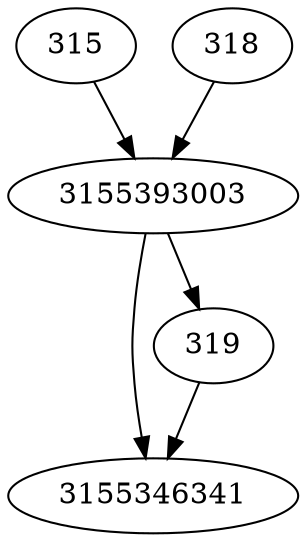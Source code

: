 strict digraph  {
3155346341;
3155393003;
315;
318;
319;
3155393003 -> 319;
3155393003 -> 3155346341;
315 -> 3155393003;
318 -> 3155393003;
319 -> 3155346341;
}
